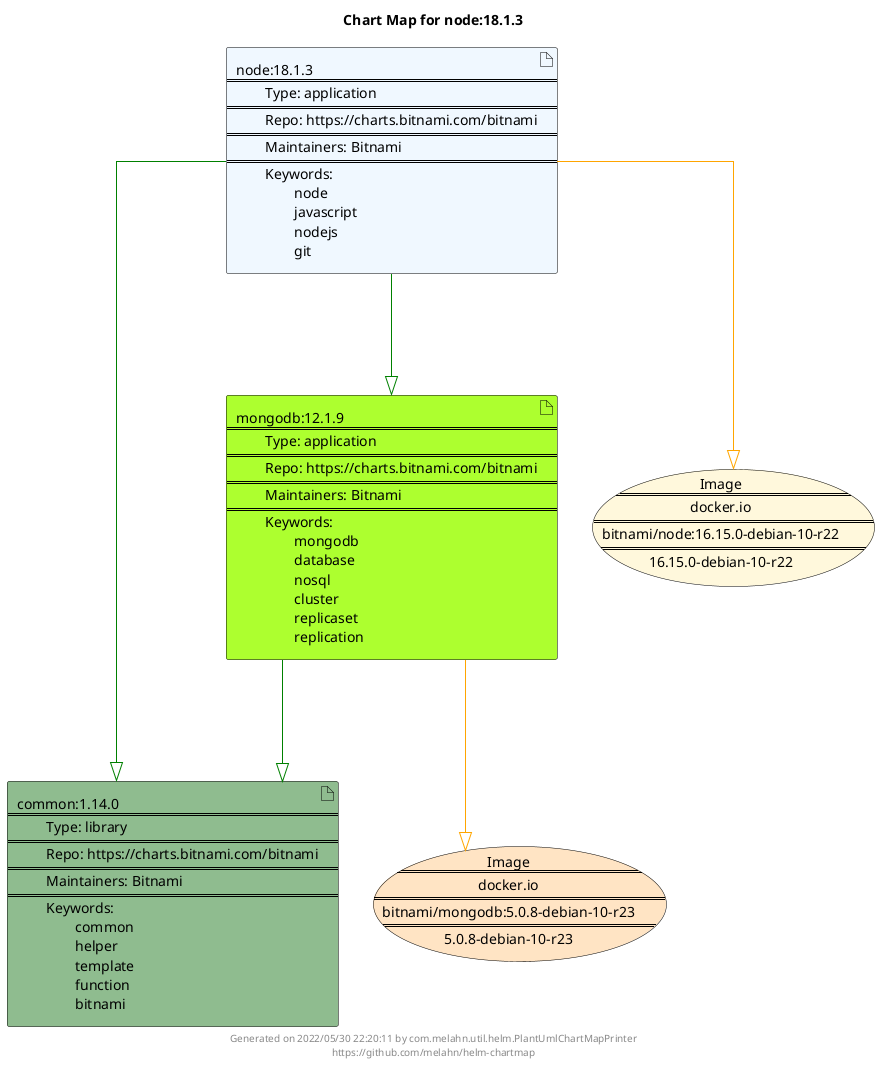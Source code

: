 @startuml
skinparam linetype ortho
skinparam backgroundColor white
skinparam usecaseBorderColor black
skinparam usecaseArrowColor LightSlateGray
skinparam artifactBorderColor black
skinparam artifactArrowColor LightSlateGray

title Chart Map for node:18.1.3

'There are 3 referenced Helm Charts
artifact "common:1.14.0\n====\n\tType: library\n====\n\tRepo: https://charts.bitnami.com/bitnami\n====\n\tMaintainers: Bitnami\n====\n\tKeywords: \n\t\tcommon\n\t\thelper\n\t\ttemplate\n\t\tfunction\n\t\tbitnami" as common_1_14_0 #DarkSeaGreen
artifact "node:18.1.3\n====\n\tType: application\n====\n\tRepo: https://charts.bitnami.com/bitnami\n====\n\tMaintainers: Bitnami\n====\n\tKeywords: \n\t\tnode\n\t\tjavascript\n\t\tnodejs\n\t\tgit" as node_18_1_3 #AliceBlue
artifact "mongodb:12.1.9\n====\n\tType: application\n====\n\tRepo: https://charts.bitnami.com/bitnami\n====\n\tMaintainers: Bitnami\n====\n\tKeywords: \n\t\tmongodb\n\t\tdatabase\n\t\tnosql\n\t\tcluster\n\t\treplicaset\n\t\treplication" as mongodb_12_1_9 #GreenYellow

'There are 2 referenced Docker Images
usecase "Image\n====\ndocker.io\n====\nbitnami/mongodb:5.0.8-debian-10-r23\n====\n5.0.8-debian-10-r23" as docker_io_bitnami_mongodb_5_0_8_debian_10_r23 #Bisque
usecase "Image\n====\ndocker.io\n====\nbitnami/node:16.15.0-debian-10-r22\n====\n16.15.0-debian-10-r22" as docker_io_bitnami_node_16_15_0_debian_10_r22 #Cornsilk

'Chart Dependencies
node_18_1_3--[#green]-|>common_1_14_0
node_18_1_3--[#green]-|>mongodb_12_1_9
mongodb_12_1_9--[#green]-|>common_1_14_0
node_18_1_3--[#orange]-|>docker_io_bitnami_node_16_15_0_debian_10_r22
mongodb_12_1_9--[#orange]-|>docker_io_bitnami_mongodb_5_0_8_debian_10_r23

center footer Generated on 2022/05/30 22:20:11 by com.melahn.util.helm.PlantUmlChartMapPrinter\nhttps://github.com/melahn/helm-chartmap
@enduml
